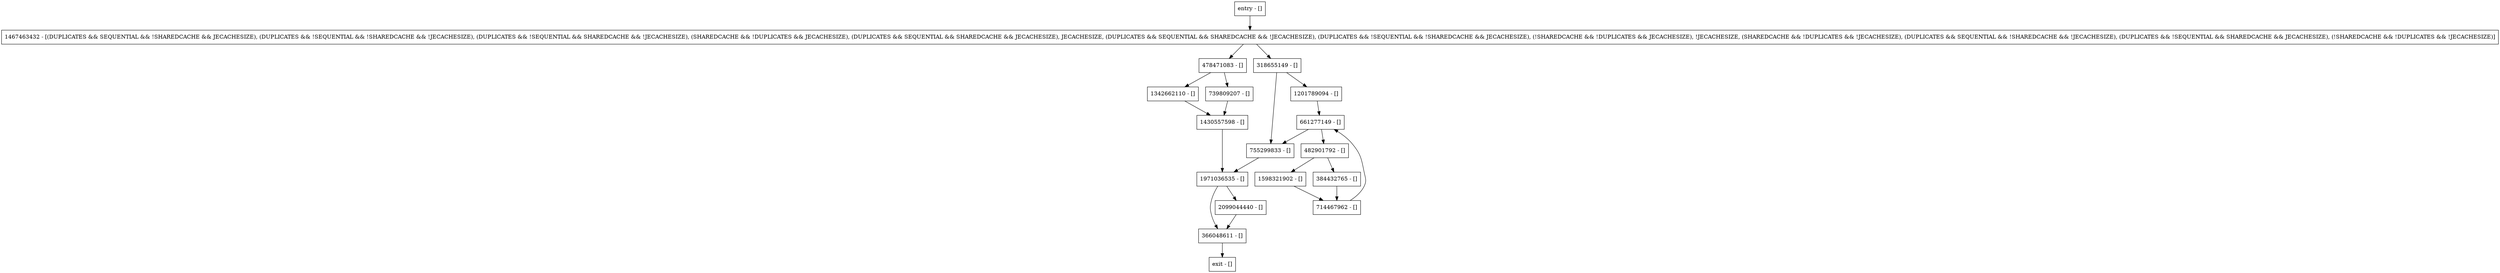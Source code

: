 digraph freeBIN {
node [shape=record];
366048611 [label="366048611 - []"];
1342662110 [label="1342662110 - []"];
661277149 [label="661277149 - []"];
1971036535 [label="1971036535 - []"];
478471083 [label="478471083 - []"];
1430557598 [label="1430557598 - []"];
2099044440 [label="2099044440 - []"];
entry [label="entry - []"];
exit [label="exit - []"];
755299833 [label="755299833 - []"];
1598321902 [label="1598321902 - []"];
739809207 [label="739809207 - []"];
1201789094 [label="1201789094 - []"];
318655149 [label="318655149 - []"];
384432765 [label="384432765 - []"];
714467962 [label="714467962 - []"];
482901792 [label="482901792 - []"];
1467463432 [label="1467463432 - [(DUPLICATES && SEQUENTIAL && !SHAREDCACHE && JECACHESIZE), (DUPLICATES && !SEQUENTIAL && !SHAREDCACHE && !JECACHESIZE), (DUPLICATES && !SEQUENTIAL && SHAREDCACHE && !JECACHESIZE), (SHAREDCACHE && !DUPLICATES && JECACHESIZE), (DUPLICATES && SEQUENTIAL && SHAREDCACHE && JECACHESIZE), JECACHESIZE, (DUPLICATES && SEQUENTIAL && SHAREDCACHE && !JECACHESIZE), (DUPLICATES && !SEQUENTIAL && !SHAREDCACHE && JECACHESIZE), (!SHAREDCACHE && !DUPLICATES && JECACHESIZE), !JECACHESIZE, (SHAREDCACHE && !DUPLICATES && !JECACHESIZE), (DUPLICATES && SEQUENTIAL && !SHAREDCACHE && !JECACHESIZE), (DUPLICATES && !SEQUENTIAL && SHAREDCACHE && JECACHESIZE), (!SHAREDCACHE && !DUPLICATES && !JECACHESIZE)]"];
entry;
exit;
366048611 -> exit;
1342662110 -> 1430557598;
661277149 -> 755299833;
661277149 -> 482901792;
1971036535 -> 366048611;
1971036535 -> 2099044440;
478471083 -> 739809207;
478471083 -> 1342662110;
1430557598 -> 1971036535;
2099044440 -> 366048611;
entry -> 1467463432;
755299833 -> 1971036535;
1598321902 -> 714467962;
739809207 -> 1430557598;
1201789094 -> 661277149;
318655149 -> 755299833;
318655149 -> 1201789094;
384432765 -> 714467962;
714467962 -> 661277149;
482901792 -> 1598321902;
482901792 -> 384432765;
1467463432 -> 318655149;
1467463432 -> 478471083;
}
